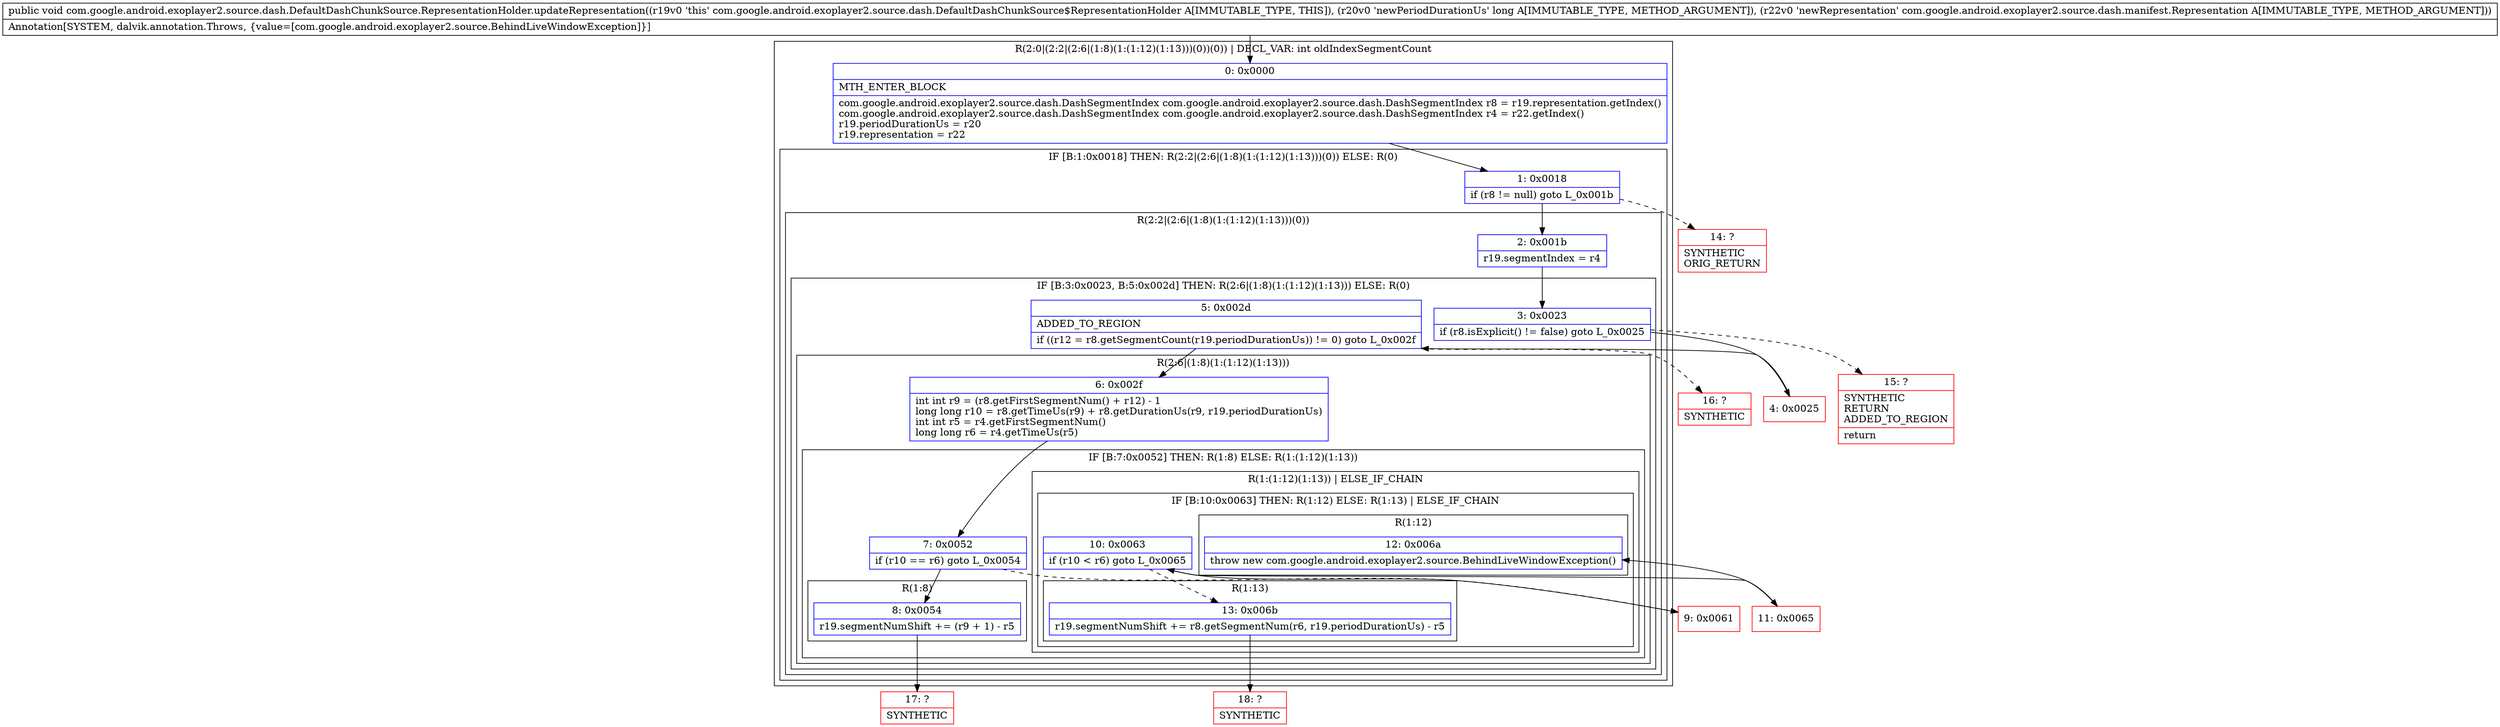 digraph "CFG forcom.google.android.exoplayer2.source.dash.DefaultDashChunkSource.RepresentationHolder.updateRepresentation(JLcom\/google\/android\/exoplayer2\/source\/dash\/manifest\/Representation;)V" {
subgraph cluster_Region_2082708250 {
label = "R(2:0|(2:2|(2:6|(1:8)(1:(1:12)(1:13)))(0))(0)) | DECL_VAR: int oldIndexSegmentCount\l";
node [shape=record,color=blue];
Node_0 [shape=record,label="{0\:\ 0x0000|MTH_ENTER_BLOCK\l|com.google.android.exoplayer2.source.dash.DashSegmentIndex com.google.android.exoplayer2.source.dash.DashSegmentIndex r8 = r19.representation.getIndex()\lcom.google.android.exoplayer2.source.dash.DashSegmentIndex com.google.android.exoplayer2.source.dash.DashSegmentIndex r4 = r22.getIndex()\lr19.periodDurationUs = r20\lr19.representation = r22\l}"];
subgraph cluster_IfRegion_66056608 {
label = "IF [B:1:0x0018] THEN: R(2:2|(2:6|(1:8)(1:(1:12)(1:13)))(0)) ELSE: R(0)";
node [shape=record,color=blue];
Node_1 [shape=record,label="{1\:\ 0x0018|if (r8 != null) goto L_0x001b\l}"];
subgraph cluster_Region_1598543488 {
label = "R(2:2|(2:6|(1:8)(1:(1:12)(1:13)))(0))";
node [shape=record,color=blue];
Node_2 [shape=record,label="{2\:\ 0x001b|r19.segmentIndex = r4\l}"];
subgraph cluster_IfRegion_706809411 {
label = "IF [B:3:0x0023, B:5:0x002d] THEN: R(2:6|(1:8)(1:(1:12)(1:13))) ELSE: R(0)";
node [shape=record,color=blue];
Node_3 [shape=record,label="{3\:\ 0x0023|if (r8.isExplicit() != false) goto L_0x0025\l}"];
Node_5 [shape=record,label="{5\:\ 0x002d|ADDED_TO_REGION\l|if ((r12 = r8.getSegmentCount(r19.periodDurationUs)) != 0) goto L_0x002f\l}"];
subgraph cluster_Region_1136847235 {
label = "R(2:6|(1:8)(1:(1:12)(1:13)))";
node [shape=record,color=blue];
Node_6 [shape=record,label="{6\:\ 0x002f|int int r9 = (r8.getFirstSegmentNum() + r12) \- 1\llong long r10 = r8.getTimeUs(r9) + r8.getDurationUs(r9, r19.periodDurationUs)\lint int r5 = r4.getFirstSegmentNum()\llong long r6 = r4.getTimeUs(r5)\l}"];
subgraph cluster_IfRegion_703396089 {
label = "IF [B:7:0x0052] THEN: R(1:8) ELSE: R(1:(1:12)(1:13))";
node [shape=record,color=blue];
Node_7 [shape=record,label="{7\:\ 0x0052|if (r10 == r6) goto L_0x0054\l}"];
subgraph cluster_Region_2109114429 {
label = "R(1:8)";
node [shape=record,color=blue];
Node_8 [shape=record,label="{8\:\ 0x0054|r19.segmentNumShift += (r9 + 1) \- r5\l}"];
}
subgraph cluster_Region_406649554 {
label = "R(1:(1:12)(1:13)) | ELSE_IF_CHAIN\l";
node [shape=record,color=blue];
subgraph cluster_IfRegion_1087449215 {
label = "IF [B:10:0x0063] THEN: R(1:12) ELSE: R(1:13) | ELSE_IF_CHAIN\l";
node [shape=record,color=blue];
Node_10 [shape=record,label="{10\:\ 0x0063|if (r10 \< r6) goto L_0x0065\l}"];
subgraph cluster_Region_1829967066 {
label = "R(1:12)";
node [shape=record,color=blue];
Node_12 [shape=record,label="{12\:\ 0x006a|throw new com.google.android.exoplayer2.source.BehindLiveWindowException()\l}"];
}
subgraph cluster_Region_601440682 {
label = "R(1:13)";
node [shape=record,color=blue];
Node_13 [shape=record,label="{13\:\ 0x006b|r19.segmentNumShift += r8.getSegmentNum(r6, r19.periodDurationUs) \- r5\l}"];
}
}
}
}
}
subgraph cluster_Region_465471975 {
label = "R(0)";
node [shape=record,color=blue];
}
}
}
subgraph cluster_Region_290737663 {
label = "R(0)";
node [shape=record,color=blue];
}
}
}
Node_4 [shape=record,color=red,label="{4\:\ 0x0025}"];
Node_9 [shape=record,color=red,label="{9\:\ 0x0061}"];
Node_11 [shape=record,color=red,label="{11\:\ 0x0065}"];
Node_14 [shape=record,color=red,label="{14\:\ ?|SYNTHETIC\lORIG_RETURN\l}"];
Node_15 [shape=record,color=red,label="{15\:\ ?|SYNTHETIC\lRETURN\lADDED_TO_REGION\l|return\l}"];
Node_16 [shape=record,color=red,label="{16\:\ ?|SYNTHETIC\l}"];
Node_17 [shape=record,color=red,label="{17\:\ ?|SYNTHETIC\l}"];
Node_18 [shape=record,color=red,label="{18\:\ ?|SYNTHETIC\l}"];
MethodNode[shape=record,label="{public void com.google.android.exoplayer2.source.dash.DefaultDashChunkSource.RepresentationHolder.updateRepresentation((r19v0 'this' com.google.android.exoplayer2.source.dash.DefaultDashChunkSource$RepresentationHolder A[IMMUTABLE_TYPE, THIS]), (r20v0 'newPeriodDurationUs' long A[IMMUTABLE_TYPE, METHOD_ARGUMENT]), (r22v0 'newRepresentation' com.google.android.exoplayer2.source.dash.manifest.Representation A[IMMUTABLE_TYPE, METHOD_ARGUMENT]))  | Annotation[SYSTEM, dalvik.annotation.Throws, \{value=[com.google.android.exoplayer2.source.BehindLiveWindowException]\}]\l}"];
MethodNode -> Node_0;
Node_0 -> Node_1;
Node_1 -> Node_2;
Node_1 -> Node_14[style=dashed];
Node_2 -> Node_3;
Node_3 -> Node_4;
Node_3 -> Node_15[style=dashed];
Node_5 -> Node_6;
Node_5 -> Node_16[style=dashed];
Node_6 -> Node_7;
Node_7 -> Node_8;
Node_7 -> Node_9[style=dashed];
Node_8 -> Node_17;
Node_10 -> Node_11;
Node_10 -> Node_13[style=dashed];
Node_13 -> Node_18;
Node_4 -> Node_5;
Node_9 -> Node_10;
Node_11 -> Node_12;
}

